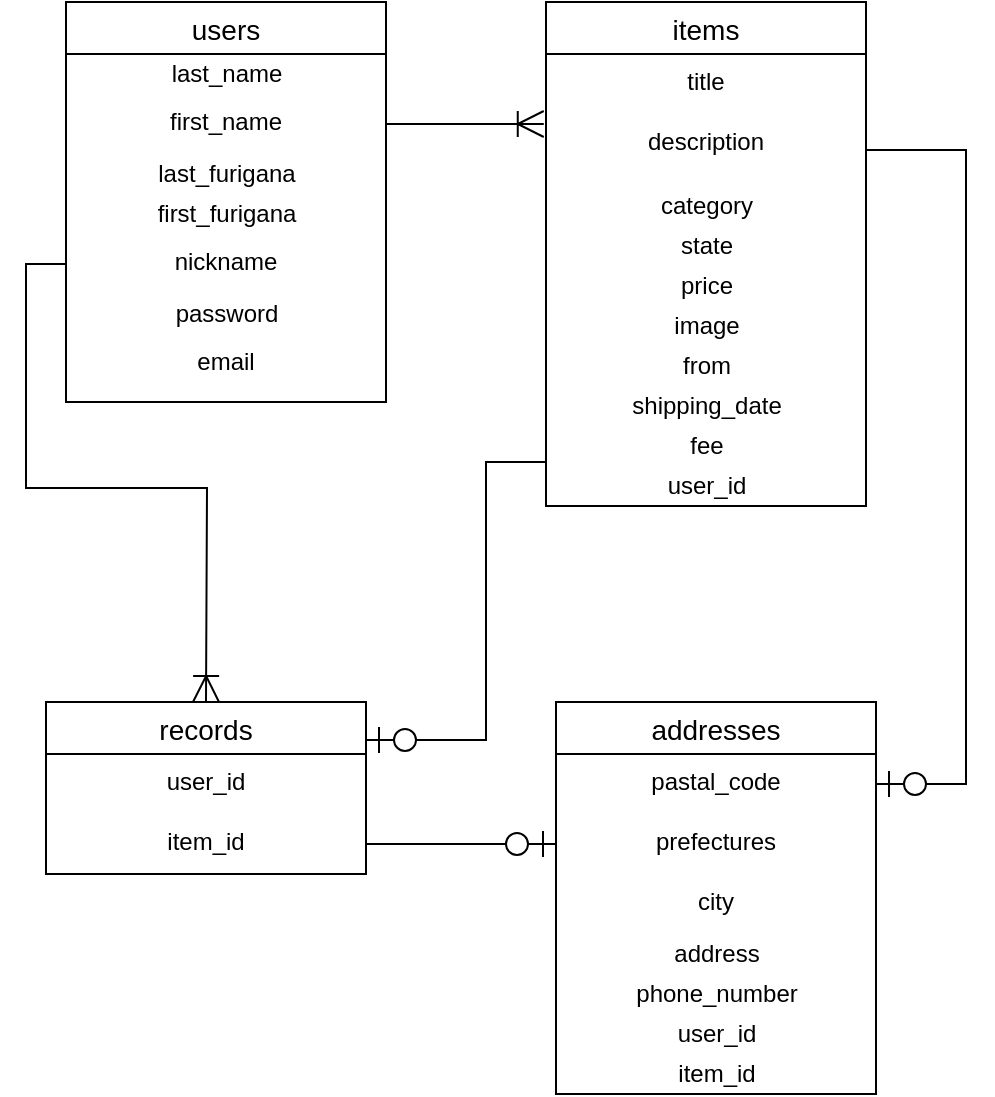 <mxfile version="14.2.4" type="embed">
    <diagram id="J0tkj7klWX1JQdpSFdzE" name="ページ1">
        <mxGraphModel dx="1114" dy="722" grid="1" gridSize="10" guides="1" tooltips="1" connect="1" arrows="1" fold="1" page="1" pageScale="1" pageWidth="850" pageHeight="1100" math="0" shadow="0">
            <root>
                <mxCell id="0"/>
                <mxCell id="1" parent="0"/>
                <mxCell id="7" value="items" style="swimlane;fontStyle=0;childLayout=stackLayout;horizontal=1;startSize=26;horizontalStack=0;resizeParent=1;resizeParentMax=0;resizeLast=0;collapsible=1;marginBottom=0;align=center;fontSize=14;" parent="1" vertex="1">
                    <mxGeometry x="260" y="70" width="160" height="252" as="geometry"/>
                </mxCell>
                <mxCell id="8" value="title" style="text;strokeColor=none;fillColor=none;spacingLeft=4;spacingRight=4;overflow=hidden;rotatable=0;points=[[0,0.5],[1,0.5]];portConstraint=eastwest;fontSize=12;align=center;" parent="7" vertex="1">
                    <mxGeometry y="26" width="160" height="30" as="geometry"/>
                </mxCell>
                <mxCell id="9" value="description" style="text;strokeColor=none;fillColor=none;spacingLeft=4;spacingRight=4;overflow=hidden;rotatable=0;points=[[0,0.5],[1,0.5]];portConstraint=eastwest;fontSize=12;align=center;" parent="7" vertex="1">
                    <mxGeometry y="56" width="160" height="36" as="geometry"/>
                </mxCell>
                <mxCell id="26" value="category" style="text;html=1;resizable=0;autosize=1;align=center;verticalAlign=middle;points=[];fillColor=none;strokeColor=none;rounded=0;" parent="7" vertex="1">
                    <mxGeometry y="92" width="160" height="20" as="geometry"/>
                </mxCell>
                <mxCell id="27" value="state" style="text;html=1;resizable=0;autosize=1;align=center;verticalAlign=middle;points=[];fillColor=none;strokeColor=none;rounded=0;" parent="7" vertex="1">
                    <mxGeometry y="112" width="160" height="20" as="geometry"/>
                </mxCell>
                <mxCell id="28" value="price" style="text;html=1;resizable=0;autosize=1;align=center;verticalAlign=middle;points=[];fillColor=none;strokeColor=none;rounded=0;" parent="7" vertex="1">
                    <mxGeometry y="132" width="160" height="20" as="geometry"/>
                </mxCell>
                <mxCell id="29" value="image" style="text;html=1;resizable=0;autosize=1;align=center;verticalAlign=middle;points=[];fillColor=none;strokeColor=none;rounded=0;" parent="7" vertex="1">
                    <mxGeometry y="152" width="160" height="20" as="geometry"/>
                </mxCell>
                <mxCell id="30" value="from" style="text;html=1;resizable=0;autosize=1;align=center;verticalAlign=middle;points=[];fillColor=none;strokeColor=none;rounded=0;" parent="7" vertex="1">
                    <mxGeometry y="172" width="160" height="20" as="geometry"/>
                </mxCell>
                <mxCell id="31" value="shipping_date" style="text;html=1;resizable=0;autosize=1;align=center;verticalAlign=middle;points=[];fillColor=none;strokeColor=none;rounded=0;" parent="7" vertex="1">
                    <mxGeometry y="192" width="160" height="20" as="geometry"/>
                </mxCell>
                <mxCell id="32" value="fee" style="text;html=1;resizable=0;autosize=1;align=center;verticalAlign=middle;points=[];fillColor=none;strokeColor=none;rounded=0;" parent="7" vertex="1">
                    <mxGeometry y="212" width="160" height="20" as="geometry"/>
                </mxCell>
                <mxCell id="33" value="user_id" style="text;html=1;resizable=0;autosize=1;align=center;verticalAlign=middle;points=[];fillColor=none;strokeColor=none;rounded=0;" parent="7" vertex="1">
                    <mxGeometry y="232" width="160" height="20" as="geometry"/>
                </mxCell>
                <mxCell id="11" value="records" style="swimlane;fontStyle=0;childLayout=stackLayout;horizontal=1;startSize=26;horizontalStack=0;resizeParent=1;resizeParentMax=0;resizeLast=0;collapsible=1;marginBottom=0;align=center;fontSize=14;" parent="1" vertex="1">
                    <mxGeometry x="10" y="420" width="160" height="86" as="geometry"/>
                </mxCell>
                <mxCell id="13" value="user_id" style="text;strokeColor=none;fillColor=none;spacingLeft=4;spacingRight=4;overflow=hidden;rotatable=0;points=[[0,0.5],[1,0.5]];portConstraint=eastwest;fontSize=12;align=center;" parent="11" vertex="1">
                    <mxGeometry y="26" width="160" height="30" as="geometry"/>
                </mxCell>
                <mxCell id="14" value="item_id" style="text;strokeColor=none;fillColor=none;spacingLeft=4;spacingRight=4;overflow=hidden;rotatable=0;points=[[0,0.5],[1,0.5]];portConstraint=eastwest;fontSize=12;align=center;" parent="11" vertex="1">
                    <mxGeometry y="56" width="160" height="30" as="geometry"/>
                </mxCell>
                <mxCell id="15" value="addresses" style="swimlane;fontStyle=0;childLayout=stackLayout;horizontal=1;startSize=26;horizontalStack=0;resizeParent=1;resizeParentMax=0;resizeLast=0;collapsible=1;marginBottom=0;align=center;fontSize=14;" parent="1" vertex="1">
                    <mxGeometry x="265" y="420" width="160" height="196" as="geometry"/>
                </mxCell>
                <mxCell id="16" value="pastal_code" style="text;strokeColor=none;fillColor=none;spacingLeft=4;spacingRight=4;overflow=hidden;rotatable=0;points=[[0,0.5],[1,0.5]];portConstraint=eastwest;fontSize=12;align=center;" parent="15" vertex="1">
                    <mxGeometry y="26" width="160" height="30" as="geometry"/>
                </mxCell>
                <mxCell id="17" value="prefectures" style="text;strokeColor=none;fillColor=none;spacingLeft=4;spacingRight=4;overflow=hidden;rotatable=0;points=[[0,0.5],[1,0.5]];portConstraint=eastwest;fontSize=12;align=center;" parent="15" vertex="1">
                    <mxGeometry y="56" width="160" height="30" as="geometry"/>
                </mxCell>
                <mxCell id="18" value="city" style="text;strokeColor=none;fillColor=none;spacingLeft=4;spacingRight=4;overflow=hidden;rotatable=0;points=[[0,0.5],[1,0.5]];portConstraint=eastwest;fontSize=12;align=center;" parent="15" vertex="1">
                    <mxGeometry y="86" width="160" height="30" as="geometry"/>
                </mxCell>
                <mxCell id="48" value="address" style="text;html=1;resizable=0;autosize=1;align=center;verticalAlign=middle;points=[];fillColor=none;strokeColor=none;rounded=0;" parent="15" vertex="1">
                    <mxGeometry y="116" width="160" height="20" as="geometry"/>
                </mxCell>
                <mxCell id="49" value="phone_number" style="text;html=1;resizable=0;autosize=1;align=center;verticalAlign=middle;points=[];fillColor=none;strokeColor=none;rounded=0;" parent="15" vertex="1">
                    <mxGeometry y="136" width="160" height="20" as="geometry"/>
                </mxCell>
                <mxCell id="55" value="user_id" style="text;html=1;resizable=0;autosize=1;align=center;verticalAlign=middle;points=[];fillColor=none;strokeColor=none;rounded=0;" parent="15" vertex="1">
                    <mxGeometry y="156" width="160" height="20" as="geometry"/>
                </mxCell>
                <mxCell id="56" value="item_id" style="text;html=1;resizable=0;autosize=1;align=center;verticalAlign=middle;points=[];fillColor=none;strokeColor=none;rounded=0;" parent="15" vertex="1">
                    <mxGeometry y="176" width="160" height="20" as="geometry"/>
                </mxCell>
                <mxCell id="19" value="users" style="swimlane;fontStyle=0;childLayout=stackLayout;horizontal=1;startSize=26;horizontalStack=0;resizeParent=1;resizeParentMax=0;resizeLast=0;collapsible=1;marginBottom=0;align=center;fontSize=14;" parent="1" vertex="1">
                    <mxGeometry x="20" y="70" width="160" height="200" as="geometry"/>
                </mxCell>
                <mxCell id="40" value="last_name" style="text;html=1;resizable=0;autosize=1;align=center;verticalAlign=middle;points=[];fillColor=none;strokeColor=none;rounded=0;" parent="19" vertex="1">
                    <mxGeometry y="26" width="160" height="20" as="geometry"/>
                </mxCell>
                <mxCell id="20" value="first_name" style="text;strokeColor=none;fillColor=none;spacingLeft=4;spacingRight=4;overflow=hidden;rotatable=0;points=[[0,0.5],[1,0.5]];portConstraint=eastwest;fontSize=12;align=center;" parent="19" vertex="1">
                    <mxGeometry y="46" width="160" height="30" as="geometry"/>
                </mxCell>
                <mxCell id="24" value="last_furigana" style="text;html=1;resizable=0;autosize=1;align=center;verticalAlign=middle;points=[];fillColor=none;strokeColor=none;rounded=0;" parent="19" vertex="1">
                    <mxGeometry y="76" width="160" height="20" as="geometry"/>
                </mxCell>
                <mxCell id="41" value="first_furigana" style="text;html=1;resizable=0;autosize=1;align=center;verticalAlign=middle;points=[];fillColor=none;strokeColor=none;rounded=0;" parent="19" vertex="1">
                    <mxGeometry y="96" width="160" height="20" as="geometry"/>
                </mxCell>
                <mxCell id="21" value="nickname" style="text;strokeColor=none;fillColor=none;spacingLeft=4;spacingRight=4;overflow=hidden;rotatable=0;points=[[0,0.5],[1,0.5]];portConstraint=eastwest;fontSize=12;align=center;" parent="19" vertex="1">
                    <mxGeometry y="116" width="160" height="30" as="geometry"/>
                </mxCell>
                <mxCell id="25" value="password" style="text;html=1;resizable=0;autosize=1;align=center;verticalAlign=middle;points=[];fillColor=none;strokeColor=none;rounded=0;" parent="19" vertex="1">
                    <mxGeometry y="146" width="160" height="20" as="geometry"/>
                </mxCell>
                <mxCell id="22" value="email" style="text;strokeColor=none;fillColor=none;spacingLeft=4;spacingRight=4;overflow=hidden;rotatable=0;points=[[0,0.5],[1,0.5]];portConstraint=eastwest;fontSize=12;align=center;" parent="19" vertex="1">
                    <mxGeometry y="166" width="160" height="34" as="geometry"/>
                </mxCell>
                <mxCell id="36" style="edgeStyle=orthogonalEdgeStyle;rounded=0;orthogonalLoop=1;jettySize=auto;html=1;exitX=0;exitY=0.5;exitDx=0;exitDy=0;endArrow=ERoneToMany;endFill=0;endSize=11;targetPerimeterSpacing=0;" parent="1" source="21" edge="1">
                    <mxGeometry relative="1" as="geometry">
                        <mxPoint x="90" y="420" as="targetPoint"/>
                    </mxGeometry>
                </mxCell>
                <mxCell id="45" style="edgeStyle=orthogonalEdgeStyle;rounded=0;orthogonalLoop=1;jettySize=auto;html=1;exitX=1;exitY=0.5;exitDx=0;exitDy=0;entryX=-0.007;entryY=0.139;entryDx=0;entryDy=0;entryPerimeter=0;endArrow=ERoneToMany;endFill=0;endSize=11;targetPerimeterSpacing=0;" parent="1" source="20" target="9" edge="1">
                    <mxGeometry relative="1" as="geometry"/>
                </mxCell>
                <mxCell id="46" style="edgeStyle=orthogonalEdgeStyle;rounded=0;orthogonalLoop=1;jettySize=auto;html=1;exitX=0;exitY=0.5;exitDx=0;exitDy=0;endArrow=ERzeroToOne;endFill=1;endSize=11;targetPerimeterSpacing=0;" parent="1" source="9" target="11" edge="1">
                    <mxGeometry relative="1" as="geometry">
                        <mxPoint x="230" y="440" as="targetPoint"/>
                        <Array as="points">
                            <mxPoint x="260" y="300"/>
                            <mxPoint x="230" y="300"/>
                            <mxPoint x="230" y="439"/>
                        </Array>
                    </mxGeometry>
                </mxCell>
                <mxCell id="50" style="edgeStyle=orthogonalEdgeStyle;rounded=0;orthogonalLoop=1;jettySize=auto;html=1;exitX=1;exitY=0.5;exitDx=0;exitDy=0;entryX=0;entryY=0.5;entryDx=0;entryDy=0;endArrow=ERzeroToOne;endFill=1;endSize=11;targetPerimeterSpacing=0;" parent="1" source="14" target="17" edge="1">
                    <mxGeometry relative="1" as="geometry"/>
                </mxCell>
                <mxCell id="54" style="edgeStyle=orthogonalEdgeStyle;rounded=0;orthogonalLoop=1;jettySize=auto;html=1;exitX=1;exitY=0.5;exitDx=0;exitDy=0;endArrow=ERzeroToOne;endFill=1;endSize=11;targetPerimeterSpacing=0;entryX=1;entryY=0.5;entryDx=0;entryDy=0;" parent="1" source="9" target="16" edge="1">
                    <mxGeometry relative="1" as="geometry">
                        <mxPoint x="470" y="460" as="targetPoint"/>
                        <Array as="points">
                            <mxPoint x="470" y="144"/>
                            <mxPoint x="470" y="461"/>
                        </Array>
                    </mxGeometry>
                </mxCell>
            </root>
        </mxGraphModel>
    </diagram>
</mxfile>